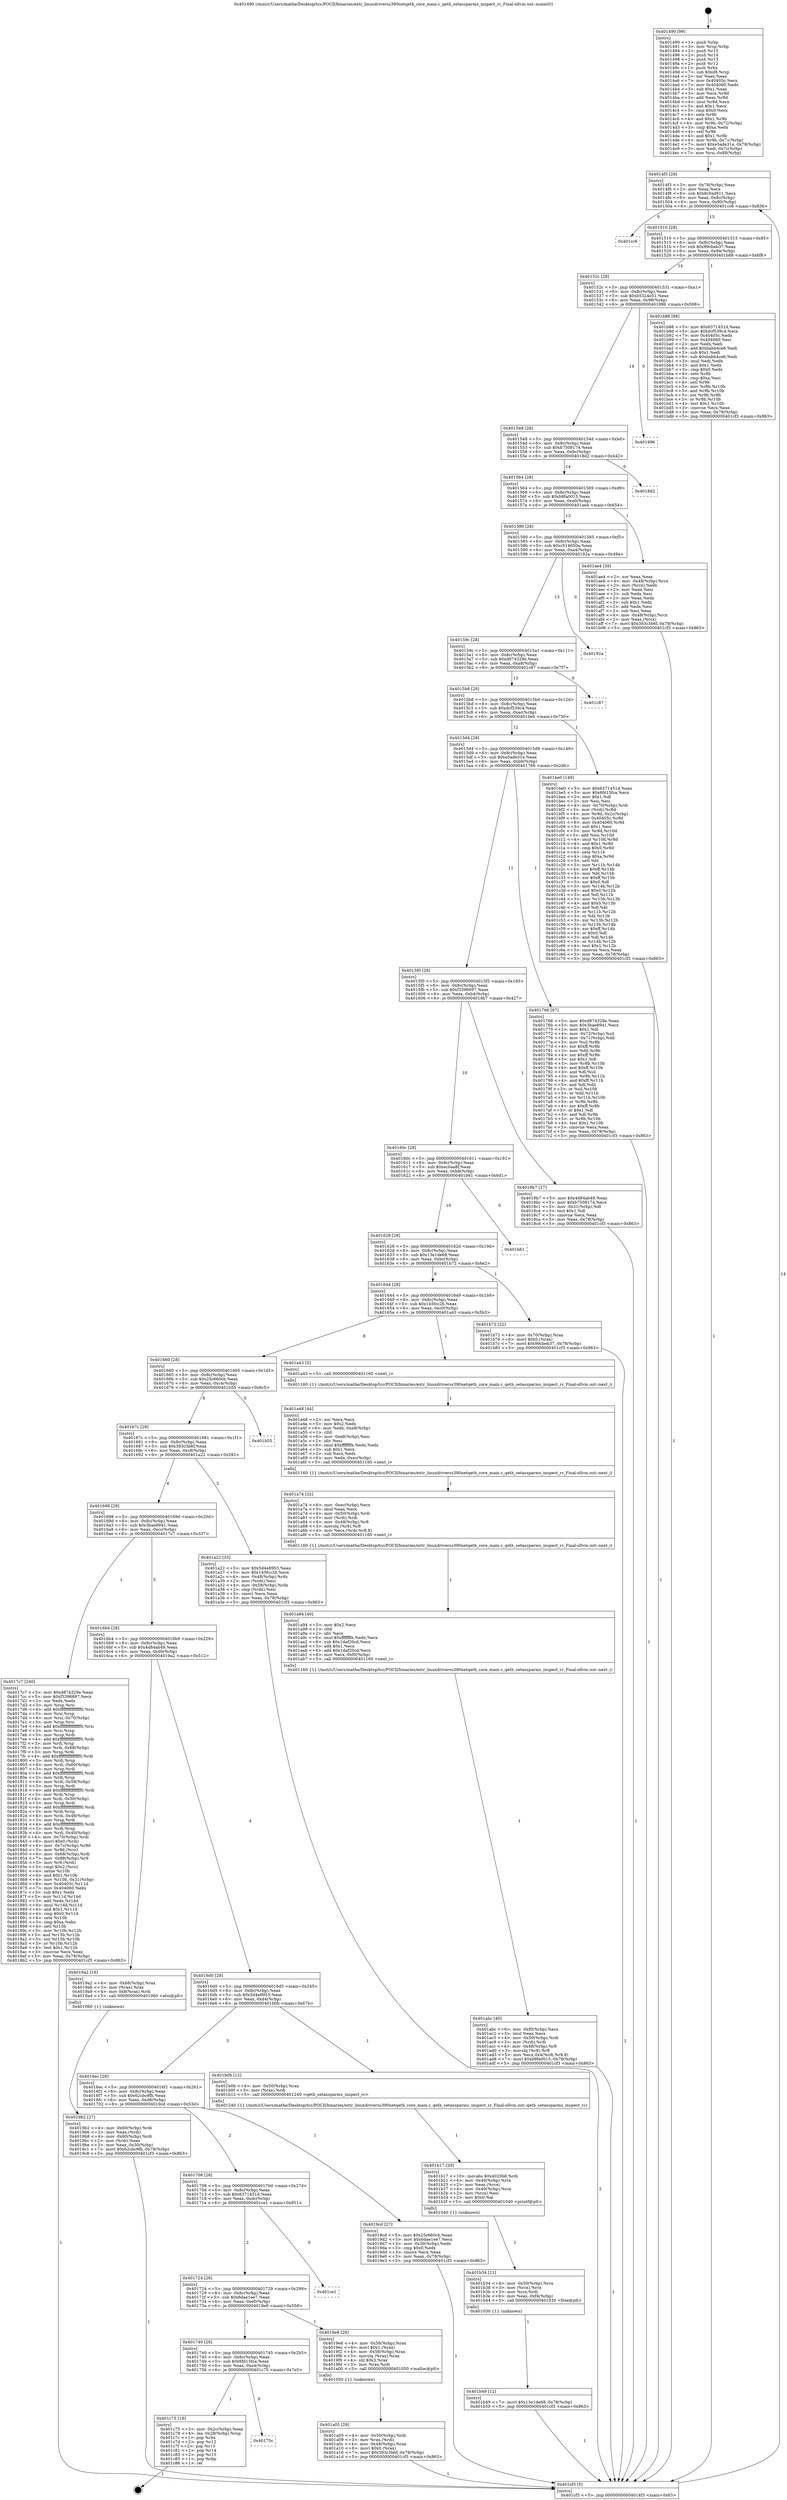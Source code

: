digraph "0x401490" {
  label = "0x401490 (/mnt/c/Users/mathe/Desktop/tcc/POCII/binaries/extr_linuxdriverss390netqeth_core_main.c_qeth_setassparms_inspect_rc_Final-ollvm.out::main(0))"
  labelloc = "t"
  node[shape=record]

  Entry [label="",width=0.3,height=0.3,shape=circle,fillcolor=black,style=filled]
  "0x4014f3" [label="{
     0x4014f3 [29]\l
     | [instrs]\l
     &nbsp;&nbsp;0x4014f3 \<+3\>: mov -0x78(%rbp),%eax\l
     &nbsp;&nbsp;0x4014f6 \<+2\>: mov %eax,%ecx\l
     &nbsp;&nbsp;0x4014f8 \<+6\>: sub $0x8c0ad911,%ecx\l
     &nbsp;&nbsp;0x4014fe \<+6\>: mov %eax,-0x8c(%rbp)\l
     &nbsp;&nbsp;0x401504 \<+6\>: mov %ecx,-0x90(%rbp)\l
     &nbsp;&nbsp;0x40150a \<+6\>: je 0000000000401cc6 \<main+0x836\>\l
  }"]
  "0x401cc6" [label="{
     0x401cc6\l
  }", style=dashed]
  "0x401510" [label="{
     0x401510 [28]\l
     | [instrs]\l
     &nbsp;&nbsp;0x401510 \<+5\>: jmp 0000000000401515 \<main+0x85\>\l
     &nbsp;&nbsp;0x401515 \<+6\>: mov -0x8c(%rbp),%eax\l
     &nbsp;&nbsp;0x40151b \<+5\>: sub $0x99cbeb37,%eax\l
     &nbsp;&nbsp;0x401520 \<+6\>: mov %eax,-0x94(%rbp)\l
     &nbsp;&nbsp;0x401526 \<+6\>: je 0000000000401b88 \<main+0x6f8\>\l
  }"]
  Exit [label="",width=0.3,height=0.3,shape=circle,fillcolor=black,style=filled,peripheries=2]
  "0x401b88" [label="{
     0x401b88 [88]\l
     | [instrs]\l
     &nbsp;&nbsp;0x401b88 \<+5\>: mov $0x6371451d,%eax\l
     &nbsp;&nbsp;0x401b8d \<+5\>: mov $0xdcf539c4,%ecx\l
     &nbsp;&nbsp;0x401b92 \<+7\>: mov 0x40405c,%edx\l
     &nbsp;&nbsp;0x401b99 \<+7\>: mov 0x404060,%esi\l
     &nbsp;&nbsp;0x401ba0 \<+2\>: mov %edx,%edi\l
     &nbsp;&nbsp;0x401ba2 \<+6\>: add $0xbabb4ce6,%edi\l
     &nbsp;&nbsp;0x401ba8 \<+3\>: sub $0x1,%edi\l
     &nbsp;&nbsp;0x401bab \<+6\>: sub $0xbabb4ce6,%edi\l
     &nbsp;&nbsp;0x401bb1 \<+3\>: imul %edi,%edx\l
     &nbsp;&nbsp;0x401bb4 \<+3\>: and $0x1,%edx\l
     &nbsp;&nbsp;0x401bb7 \<+3\>: cmp $0x0,%edx\l
     &nbsp;&nbsp;0x401bba \<+4\>: sete %r8b\l
     &nbsp;&nbsp;0x401bbe \<+3\>: cmp $0xa,%esi\l
     &nbsp;&nbsp;0x401bc1 \<+4\>: setl %r9b\l
     &nbsp;&nbsp;0x401bc5 \<+3\>: mov %r8b,%r10b\l
     &nbsp;&nbsp;0x401bc8 \<+3\>: and %r9b,%r10b\l
     &nbsp;&nbsp;0x401bcb \<+3\>: xor %r9b,%r8b\l
     &nbsp;&nbsp;0x401bce \<+3\>: or %r8b,%r10b\l
     &nbsp;&nbsp;0x401bd1 \<+4\>: test $0x1,%r10b\l
     &nbsp;&nbsp;0x401bd5 \<+3\>: cmovne %ecx,%eax\l
     &nbsp;&nbsp;0x401bd8 \<+3\>: mov %eax,-0x78(%rbp)\l
     &nbsp;&nbsp;0x401bdb \<+5\>: jmp 0000000000401cf3 \<main+0x863\>\l
  }"]
  "0x40152c" [label="{
     0x40152c [28]\l
     | [instrs]\l
     &nbsp;&nbsp;0x40152c \<+5\>: jmp 0000000000401531 \<main+0xa1\>\l
     &nbsp;&nbsp;0x401531 \<+6\>: mov -0x8c(%rbp),%eax\l
     &nbsp;&nbsp;0x401537 \<+5\>: sub $0xb5324e51,%eax\l
     &nbsp;&nbsp;0x40153c \<+6\>: mov %eax,-0x98(%rbp)\l
     &nbsp;&nbsp;0x401542 \<+6\>: je 0000000000401996 \<main+0x506\>\l
  }"]
  "0x40175c" [label="{
     0x40175c\l
  }", style=dashed]
  "0x401996" [label="{
     0x401996\l
  }", style=dashed]
  "0x401548" [label="{
     0x401548 [28]\l
     | [instrs]\l
     &nbsp;&nbsp;0x401548 \<+5\>: jmp 000000000040154d \<main+0xbd\>\l
     &nbsp;&nbsp;0x40154d \<+6\>: mov -0x8c(%rbp),%eax\l
     &nbsp;&nbsp;0x401553 \<+5\>: sub $0xb7508174,%eax\l
     &nbsp;&nbsp;0x401558 \<+6\>: mov %eax,-0x9c(%rbp)\l
     &nbsp;&nbsp;0x40155e \<+6\>: je 00000000004018d2 \<main+0x442\>\l
  }"]
  "0x401c75" [label="{
     0x401c75 [18]\l
     | [instrs]\l
     &nbsp;&nbsp;0x401c75 \<+3\>: mov -0x2c(%rbp),%eax\l
     &nbsp;&nbsp;0x401c78 \<+4\>: lea -0x28(%rbp),%rsp\l
     &nbsp;&nbsp;0x401c7c \<+1\>: pop %rbx\l
     &nbsp;&nbsp;0x401c7d \<+2\>: pop %r12\l
     &nbsp;&nbsp;0x401c7f \<+2\>: pop %r13\l
     &nbsp;&nbsp;0x401c81 \<+2\>: pop %r14\l
     &nbsp;&nbsp;0x401c83 \<+2\>: pop %r15\l
     &nbsp;&nbsp;0x401c85 \<+1\>: pop %rbp\l
     &nbsp;&nbsp;0x401c86 \<+1\>: ret\l
  }"]
  "0x4018d2" [label="{
     0x4018d2\l
  }", style=dashed]
  "0x401564" [label="{
     0x401564 [28]\l
     | [instrs]\l
     &nbsp;&nbsp;0x401564 \<+5\>: jmp 0000000000401569 \<main+0xd9\>\l
     &nbsp;&nbsp;0x401569 \<+6\>: mov -0x8c(%rbp),%eax\l
     &nbsp;&nbsp;0x40156f \<+5\>: sub $0xb9fa0015,%eax\l
     &nbsp;&nbsp;0x401574 \<+6\>: mov %eax,-0xa0(%rbp)\l
     &nbsp;&nbsp;0x40157a \<+6\>: je 0000000000401ae4 \<main+0x654\>\l
  }"]
  "0x401b49" [label="{
     0x401b49 [12]\l
     | [instrs]\l
     &nbsp;&nbsp;0x401b49 \<+7\>: movl $0x13e1de68,-0x78(%rbp)\l
     &nbsp;&nbsp;0x401b50 \<+5\>: jmp 0000000000401cf3 \<main+0x863\>\l
  }"]
  "0x401ae4" [label="{
     0x401ae4 [39]\l
     | [instrs]\l
     &nbsp;&nbsp;0x401ae4 \<+2\>: xor %eax,%eax\l
     &nbsp;&nbsp;0x401ae6 \<+4\>: mov -0x48(%rbp),%rcx\l
     &nbsp;&nbsp;0x401aea \<+2\>: mov (%rcx),%edx\l
     &nbsp;&nbsp;0x401aec \<+2\>: mov %eax,%esi\l
     &nbsp;&nbsp;0x401aee \<+2\>: sub %edx,%esi\l
     &nbsp;&nbsp;0x401af0 \<+2\>: mov %eax,%edx\l
     &nbsp;&nbsp;0x401af2 \<+3\>: sub $0x1,%edx\l
     &nbsp;&nbsp;0x401af5 \<+2\>: add %edx,%esi\l
     &nbsp;&nbsp;0x401af7 \<+2\>: sub %esi,%eax\l
     &nbsp;&nbsp;0x401af9 \<+4\>: mov -0x48(%rbp),%rcx\l
     &nbsp;&nbsp;0x401afd \<+2\>: mov %eax,(%rcx)\l
     &nbsp;&nbsp;0x401aff \<+7\>: movl $0x393c3b6f,-0x78(%rbp)\l
     &nbsp;&nbsp;0x401b06 \<+5\>: jmp 0000000000401cf3 \<main+0x863\>\l
  }"]
  "0x401580" [label="{
     0x401580 [28]\l
     | [instrs]\l
     &nbsp;&nbsp;0x401580 \<+5\>: jmp 0000000000401585 \<main+0xf5\>\l
     &nbsp;&nbsp;0x401585 \<+6\>: mov -0x8c(%rbp),%eax\l
     &nbsp;&nbsp;0x40158b \<+5\>: sub $0xc514650a,%eax\l
     &nbsp;&nbsp;0x401590 \<+6\>: mov %eax,-0xa4(%rbp)\l
     &nbsp;&nbsp;0x401596 \<+6\>: je 000000000040192a \<main+0x49a\>\l
  }"]
  "0x401b34" [label="{
     0x401b34 [21]\l
     | [instrs]\l
     &nbsp;&nbsp;0x401b34 \<+4\>: mov -0x50(%rbp),%rcx\l
     &nbsp;&nbsp;0x401b38 \<+3\>: mov (%rcx),%rcx\l
     &nbsp;&nbsp;0x401b3b \<+3\>: mov %rcx,%rdi\l
     &nbsp;&nbsp;0x401b3e \<+6\>: mov %eax,-0xf4(%rbp)\l
     &nbsp;&nbsp;0x401b44 \<+5\>: call 0000000000401030 \<free@plt\>\l
     | [calls]\l
     &nbsp;&nbsp;0x401030 \{1\} (unknown)\l
  }"]
  "0x40192a" [label="{
     0x40192a\l
  }", style=dashed]
  "0x40159c" [label="{
     0x40159c [28]\l
     | [instrs]\l
     &nbsp;&nbsp;0x40159c \<+5\>: jmp 00000000004015a1 \<main+0x111\>\l
     &nbsp;&nbsp;0x4015a1 \<+6\>: mov -0x8c(%rbp),%eax\l
     &nbsp;&nbsp;0x4015a7 \<+5\>: sub $0xd874329e,%eax\l
     &nbsp;&nbsp;0x4015ac \<+6\>: mov %eax,-0xa8(%rbp)\l
     &nbsp;&nbsp;0x4015b2 \<+6\>: je 0000000000401c87 \<main+0x7f7\>\l
  }"]
  "0x401b17" [label="{
     0x401b17 [29]\l
     | [instrs]\l
     &nbsp;&nbsp;0x401b17 \<+10\>: movabs $0x4020b6,%rdi\l
     &nbsp;&nbsp;0x401b21 \<+4\>: mov -0x40(%rbp),%rcx\l
     &nbsp;&nbsp;0x401b25 \<+2\>: mov %eax,(%rcx)\l
     &nbsp;&nbsp;0x401b27 \<+4\>: mov -0x40(%rbp),%rcx\l
     &nbsp;&nbsp;0x401b2b \<+2\>: mov (%rcx),%esi\l
     &nbsp;&nbsp;0x401b2d \<+2\>: mov $0x0,%al\l
     &nbsp;&nbsp;0x401b2f \<+5\>: call 0000000000401040 \<printf@plt\>\l
     | [calls]\l
     &nbsp;&nbsp;0x401040 \{1\} (unknown)\l
  }"]
  "0x401c87" [label="{
     0x401c87\l
  }", style=dashed]
  "0x4015b8" [label="{
     0x4015b8 [28]\l
     | [instrs]\l
     &nbsp;&nbsp;0x4015b8 \<+5\>: jmp 00000000004015bd \<main+0x12d\>\l
     &nbsp;&nbsp;0x4015bd \<+6\>: mov -0x8c(%rbp),%eax\l
     &nbsp;&nbsp;0x4015c3 \<+5\>: sub $0xdcf539c4,%eax\l
     &nbsp;&nbsp;0x4015c8 \<+6\>: mov %eax,-0xac(%rbp)\l
     &nbsp;&nbsp;0x4015ce \<+6\>: je 0000000000401be0 \<main+0x750\>\l
  }"]
  "0x401abc" [label="{
     0x401abc [40]\l
     | [instrs]\l
     &nbsp;&nbsp;0x401abc \<+6\>: mov -0xf0(%rbp),%ecx\l
     &nbsp;&nbsp;0x401ac2 \<+3\>: imul %eax,%ecx\l
     &nbsp;&nbsp;0x401ac5 \<+4\>: mov -0x50(%rbp),%rdi\l
     &nbsp;&nbsp;0x401ac9 \<+3\>: mov (%rdi),%rdi\l
     &nbsp;&nbsp;0x401acc \<+4\>: mov -0x48(%rbp),%r8\l
     &nbsp;&nbsp;0x401ad0 \<+3\>: movslq (%r8),%r8\l
     &nbsp;&nbsp;0x401ad3 \<+5\>: mov %ecx,0x4(%rdi,%r8,8)\l
     &nbsp;&nbsp;0x401ad8 \<+7\>: movl $0xb9fa0015,-0x78(%rbp)\l
     &nbsp;&nbsp;0x401adf \<+5\>: jmp 0000000000401cf3 \<main+0x863\>\l
  }"]
  "0x401be0" [label="{
     0x401be0 [149]\l
     | [instrs]\l
     &nbsp;&nbsp;0x401be0 \<+5\>: mov $0x6371451d,%eax\l
     &nbsp;&nbsp;0x401be5 \<+5\>: mov $0x6fd15fca,%ecx\l
     &nbsp;&nbsp;0x401bea \<+2\>: mov $0x1,%dl\l
     &nbsp;&nbsp;0x401bec \<+2\>: xor %esi,%esi\l
     &nbsp;&nbsp;0x401bee \<+4\>: mov -0x70(%rbp),%rdi\l
     &nbsp;&nbsp;0x401bf2 \<+3\>: mov (%rdi),%r8d\l
     &nbsp;&nbsp;0x401bf5 \<+4\>: mov %r8d,-0x2c(%rbp)\l
     &nbsp;&nbsp;0x401bf9 \<+8\>: mov 0x40405c,%r8d\l
     &nbsp;&nbsp;0x401c01 \<+8\>: mov 0x404060,%r9d\l
     &nbsp;&nbsp;0x401c09 \<+3\>: sub $0x1,%esi\l
     &nbsp;&nbsp;0x401c0c \<+3\>: mov %r8d,%r10d\l
     &nbsp;&nbsp;0x401c0f \<+3\>: add %esi,%r10d\l
     &nbsp;&nbsp;0x401c12 \<+4\>: imul %r10d,%r8d\l
     &nbsp;&nbsp;0x401c16 \<+4\>: and $0x1,%r8d\l
     &nbsp;&nbsp;0x401c1a \<+4\>: cmp $0x0,%r8d\l
     &nbsp;&nbsp;0x401c1e \<+4\>: sete %r11b\l
     &nbsp;&nbsp;0x401c22 \<+4\>: cmp $0xa,%r9d\l
     &nbsp;&nbsp;0x401c26 \<+3\>: setl %bl\l
     &nbsp;&nbsp;0x401c29 \<+3\>: mov %r11b,%r14b\l
     &nbsp;&nbsp;0x401c2c \<+4\>: xor $0xff,%r14b\l
     &nbsp;&nbsp;0x401c30 \<+3\>: mov %bl,%r15b\l
     &nbsp;&nbsp;0x401c33 \<+4\>: xor $0xff,%r15b\l
     &nbsp;&nbsp;0x401c37 \<+3\>: xor $0x0,%dl\l
     &nbsp;&nbsp;0x401c3a \<+3\>: mov %r14b,%r12b\l
     &nbsp;&nbsp;0x401c3d \<+4\>: and $0x0,%r12b\l
     &nbsp;&nbsp;0x401c41 \<+3\>: and %dl,%r11b\l
     &nbsp;&nbsp;0x401c44 \<+3\>: mov %r15b,%r13b\l
     &nbsp;&nbsp;0x401c47 \<+4\>: and $0x0,%r13b\l
     &nbsp;&nbsp;0x401c4b \<+2\>: and %dl,%bl\l
     &nbsp;&nbsp;0x401c4d \<+3\>: or %r11b,%r12b\l
     &nbsp;&nbsp;0x401c50 \<+3\>: or %bl,%r13b\l
     &nbsp;&nbsp;0x401c53 \<+3\>: xor %r13b,%r12b\l
     &nbsp;&nbsp;0x401c56 \<+3\>: or %r15b,%r14b\l
     &nbsp;&nbsp;0x401c59 \<+4\>: xor $0xff,%r14b\l
     &nbsp;&nbsp;0x401c5d \<+3\>: or $0x0,%dl\l
     &nbsp;&nbsp;0x401c60 \<+3\>: and %dl,%r14b\l
     &nbsp;&nbsp;0x401c63 \<+3\>: or %r14b,%r12b\l
     &nbsp;&nbsp;0x401c66 \<+4\>: test $0x1,%r12b\l
     &nbsp;&nbsp;0x401c6a \<+3\>: cmovne %ecx,%eax\l
     &nbsp;&nbsp;0x401c6d \<+3\>: mov %eax,-0x78(%rbp)\l
     &nbsp;&nbsp;0x401c70 \<+5\>: jmp 0000000000401cf3 \<main+0x863\>\l
  }"]
  "0x4015d4" [label="{
     0x4015d4 [28]\l
     | [instrs]\l
     &nbsp;&nbsp;0x4015d4 \<+5\>: jmp 00000000004015d9 \<main+0x149\>\l
     &nbsp;&nbsp;0x4015d9 \<+6\>: mov -0x8c(%rbp),%eax\l
     &nbsp;&nbsp;0x4015df \<+5\>: sub $0xe5ade31e,%eax\l
     &nbsp;&nbsp;0x4015e4 \<+6\>: mov %eax,-0xb0(%rbp)\l
     &nbsp;&nbsp;0x4015ea \<+6\>: je 0000000000401766 \<main+0x2d6\>\l
  }"]
  "0x401a94" [label="{
     0x401a94 [40]\l
     | [instrs]\l
     &nbsp;&nbsp;0x401a94 \<+5\>: mov $0x2,%ecx\l
     &nbsp;&nbsp;0x401a99 \<+1\>: cltd\l
     &nbsp;&nbsp;0x401a9a \<+2\>: idiv %ecx\l
     &nbsp;&nbsp;0x401a9c \<+6\>: imul $0xfffffffe,%edx,%ecx\l
     &nbsp;&nbsp;0x401aa2 \<+6\>: sub $0x1daf20cd,%ecx\l
     &nbsp;&nbsp;0x401aa8 \<+3\>: add $0x1,%ecx\l
     &nbsp;&nbsp;0x401aab \<+6\>: add $0x1daf20cd,%ecx\l
     &nbsp;&nbsp;0x401ab1 \<+6\>: mov %ecx,-0xf0(%rbp)\l
     &nbsp;&nbsp;0x401ab7 \<+5\>: call 0000000000401160 \<next_i\>\l
     | [calls]\l
     &nbsp;&nbsp;0x401160 \{1\} (/mnt/c/Users/mathe/Desktop/tcc/POCII/binaries/extr_linuxdriverss390netqeth_core_main.c_qeth_setassparms_inspect_rc_Final-ollvm.out::next_i)\l
  }"]
  "0x401766" [label="{
     0x401766 [97]\l
     | [instrs]\l
     &nbsp;&nbsp;0x401766 \<+5\>: mov $0xd874329e,%eax\l
     &nbsp;&nbsp;0x40176b \<+5\>: mov $0x3bae8941,%ecx\l
     &nbsp;&nbsp;0x401770 \<+2\>: mov $0x1,%dl\l
     &nbsp;&nbsp;0x401772 \<+4\>: mov -0x72(%rbp),%sil\l
     &nbsp;&nbsp;0x401776 \<+4\>: mov -0x71(%rbp),%dil\l
     &nbsp;&nbsp;0x40177a \<+3\>: mov %sil,%r8b\l
     &nbsp;&nbsp;0x40177d \<+4\>: xor $0xff,%r8b\l
     &nbsp;&nbsp;0x401781 \<+3\>: mov %dil,%r9b\l
     &nbsp;&nbsp;0x401784 \<+4\>: xor $0xff,%r9b\l
     &nbsp;&nbsp;0x401788 \<+3\>: xor $0x1,%dl\l
     &nbsp;&nbsp;0x40178b \<+3\>: mov %r8b,%r10b\l
     &nbsp;&nbsp;0x40178e \<+4\>: and $0xff,%r10b\l
     &nbsp;&nbsp;0x401792 \<+3\>: and %dl,%sil\l
     &nbsp;&nbsp;0x401795 \<+3\>: mov %r9b,%r11b\l
     &nbsp;&nbsp;0x401798 \<+4\>: and $0xff,%r11b\l
     &nbsp;&nbsp;0x40179c \<+3\>: and %dl,%dil\l
     &nbsp;&nbsp;0x40179f \<+3\>: or %sil,%r10b\l
     &nbsp;&nbsp;0x4017a2 \<+3\>: or %dil,%r11b\l
     &nbsp;&nbsp;0x4017a5 \<+3\>: xor %r11b,%r10b\l
     &nbsp;&nbsp;0x4017a8 \<+3\>: or %r9b,%r8b\l
     &nbsp;&nbsp;0x4017ab \<+4\>: xor $0xff,%r8b\l
     &nbsp;&nbsp;0x4017af \<+3\>: or $0x1,%dl\l
     &nbsp;&nbsp;0x4017b2 \<+3\>: and %dl,%r8b\l
     &nbsp;&nbsp;0x4017b5 \<+3\>: or %r8b,%r10b\l
     &nbsp;&nbsp;0x4017b8 \<+4\>: test $0x1,%r10b\l
     &nbsp;&nbsp;0x4017bc \<+3\>: cmovne %ecx,%eax\l
     &nbsp;&nbsp;0x4017bf \<+3\>: mov %eax,-0x78(%rbp)\l
     &nbsp;&nbsp;0x4017c2 \<+5\>: jmp 0000000000401cf3 \<main+0x863\>\l
  }"]
  "0x4015f0" [label="{
     0x4015f0 [28]\l
     | [instrs]\l
     &nbsp;&nbsp;0x4015f0 \<+5\>: jmp 00000000004015f5 \<main+0x165\>\l
     &nbsp;&nbsp;0x4015f5 \<+6\>: mov -0x8c(%rbp),%eax\l
     &nbsp;&nbsp;0x4015fb \<+5\>: sub $0xf3396697,%eax\l
     &nbsp;&nbsp;0x401600 \<+6\>: mov %eax,-0xb4(%rbp)\l
     &nbsp;&nbsp;0x401606 \<+6\>: je 00000000004018b7 \<main+0x427\>\l
  }"]
  "0x401cf3" [label="{
     0x401cf3 [5]\l
     | [instrs]\l
     &nbsp;&nbsp;0x401cf3 \<+5\>: jmp 00000000004014f3 \<main+0x63\>\l
  }"]
  "0x401490" [label="{
     0x401490 [99]\l
     | [instrs]\l
     &nbsp;&nbsp;0x401490 \<+1\>: push %rbp\l
     &nbsp;&nbsp;0x401491 \<+3\>: mov %rsp,%rbp\l
     &nbsp;&nbsp;0x401494 \<+2\>: push %r15\l
     &nbsp;&nbsp;0x401496 \<+2\>: push %r14\l
     &nbsp;&nbsp;0x401498 \<+2\>: push %r13\l
     &nbsp;&nbsp;0x40149a \<+2\>: push %r12\l
     &nbsp;&nbsp;0x40149c \<+1\>: push %rbx\l
     &nbsp;&nbsp;0x40149d \<+7\>: sub $0xd8,%rsp\l
     &nbsp;&nbsp;0x4014a4 \<+2\>: xor %eax,%eax\l
     &nbsp;&nbsp;0x4014a6 \<+7\>: mov 0x40405c,%ecx\l
     &nbsp;&nbsp;0x4014ad \<+7\>: mov 0x404060,%edx\l
     &nbsp;&nbsp;0x4014b4 \<+3\>: sub $0x1,%eax\l
     &nbsp;&nbsp;0x4014b7 \<+3\>: mov %ecx,%r8d\l
     &nbsp;&nbsp;0x4014ba \<+3\>: add %eax,%r8d\l
     &nbsp;&nbsp;0x4014bd \<+4\>: imul %r8d,%ecx\l
     &nbsp;&nbsp;0x4014c1 \<+3\>: and $0x1,%ecx\l
     &nbsp;&nbsp;0x4014c4 \<+3\>: cmp $0x0,%ecx\l
     &nbsp;&nbsp;0x4014c7 \<+4\>: sete %r9b\l
     &nbsp;&nbsp;0x4014cb \<+4\>: and $0x1,%r9b\l
     &nbsp;&nbsp;0x4014cf \<+4\>: mov %r9b,-0x72(%rbp)\l
     &nbsp;&nbsp;0x4014d3 \<+3\>: cmp $0xa,%edx\l
     &nbsp;&nbsp;0x4014d6 \<+4\>: setl %r9b\l
     &nbsp;&nbsp;0x4014da \<+4\>: and $0x1,%r9b\l
     &nbsp;&nbsp;0x4014de \<+4\>: mov %r9b,-0x71(%rbp)\l
     &nbsp;&nbsp;0x4014e2 \<+7\>: movl $0xe5ade31e,-0x78(%rbp)\l
     &nbsp;&nbsp;0x4014e9 \<+3\>: mov %edi,-0x7c(%rbp)\l
     &nbsp;&nbsp;0x4014ec \<+7\>: mov %rsi,-0x88(%rbp)\l
  }"]
  "0x401a74" [label="{
     0x401a74 [32]\l
     | [instrs]\l
     &nbsp;&nbsp;0x401a74 \<+6\>: mov -0xec(%rbp),%ecx\l
     &nbsp;&nbsp;0x401a7a \<+3\>: imul %eax,%ecx\l
     &nbsp;&nbsp;0x401a7d \<+4\>: mov -0x50(%rbp),%rdi\l
     &nbsp;&nbsp;0x401a81 \<+3\>: mov (%rdi),%rdi\l
     &nbsp;&nbsp;0x401a84 \<+4\>: mov -0x48(%rbp),%r8\l
     &nbsp;&nbsp;0x401a88 \<+3\>: movslq (%r8),%r8\l
     &nbsp;&nbsp;0x401a8b \<+4\>: mov %ecx,(%rdi,%r8,8)\l
     &nbsp;&nbsp;0x401a8f \<+5\>: call 0000000000401160 \<next_i\>\l
     | [calls]\l
     &nbsp;&nbsp;0x401160 \{1\} (/mnt/c/Users/mathe/Desktop/tcc/POCII/binaries/extr_linuxdriverss390netqeth_core_main.c_qeth_setassparms_inspect_rc_Final-ollvm.out::next_i)\l
  }"]
  "0x4018b7" [label="{
     0x4018b7 [27]\l
     | [instrs]\l
     &nbsp;&nbsp;0x4018b7 \<+5\>: mov $0x4d84ab49,%eax\l
     &nbsp;&nbsp;0x4018bc \<+5\>: mov $0xb7508174,%ecx\l
     &nbsp;&nbsp;0x4018c1 \<+3\>: mov -0x31(%rbp),%dl\l
     &nbsp;&nbsp;0x4018c4 \<+3\>: test $0x1,%dl\l
     &nbsp;&nbsp;0x4018c7 \<+3\>: cmovne %ecx,%eax\l
     &nbsp;&nbsp;0x4018ca \<+3\>: mov %eax,-0x78(%rbp)\l
     &nbsp;&nbsp;0x4018cd \<+5\>: jmp 0000000000401cf3 \<main+0x863\>\l
  }"]
  "0x40160c" [label="{
     0x40160c [28]\l
     | [instrs]\l
     &nbsp;&nbsp;0x40160c \<+5\>: jmp 0000000000401611 \<main+0x181\>\l
     &nbsp;&nbsp;0x401611 \<+6\>: mov -0x8c(%rbp),%eax\l
     &nbsp;&nbsp;0x401617 \<+5\>: sub $0xec0aa8f,%eax\l
     &nbsp;&nbsp;0x40161c \<+6\>: mov %eax,-0xb8(%rbp)\l
     &nbsp;&nbsp;0x401622 \<+6\>: je 0000000000401b61 \<main+0x6d1\>\l
  }"]
  "0x401a48" [label="{
     0x401a48 [44]\l
     | [instrs]\l
     &nbsp;&nbsp;0x401a48 \<+2\>: xor %ecx,%ecx\l
     &nbsp;&nbsp;0x401a4a \<+5\>: mov $0x2,%edx\l
     &nbsp;&nbsp;0x401a4f \<+6\>: mov %edx,-0xe8(%rbp)\l
     &nbsp;&nbsp;0x401a55 \<+1\>: cltd\l
     &nbsp;&nbsp;0x401a56 \<+6\>: mov -0xe8(%rbp),%esi\l
     &nbsp;&nbsp;0x401a5c \<+2\>: idiv %esi\l
     &nbsp;&nbsp;0x401a5e \<+6\>: imul $0xfffffffe,%edx,%edx\l
     &nbsp;&nbsp;0x401a64 \<+3\>: sub $0x1,%ecx\l
     &nbsp;&nbsp;0x401a67 \<+2\>: sub %ecx,%edx\l
     &nbsp;&nbsp;0x401a69 \<+6\>: mov %edx,-0xec(%rbp)\l
     &nbsp;&nbsp;0x401a6f \<+5\>: call 0000000000401160 \<next_i\>\l
     | [calls]\l
     &nbsp;&nbsp;0x401160 \{1\} (/mnt/c/Users/mathe/Desktop/tcc/POCII/binaries/extr_linuxdriverss390netqeth_core_main.c_qeth_setassparms_inspect_rc_Final-ollvm.out::next_i)\l
  }"]
  "0x401b61" [label="{
     0x401b61\l
  }", style=dashed]
  "0x401628" [label="{
     0x401628 [28]\l
     | [instrs]\l
     &nbsp;&nbsp;0x401628 \<+5\>: jmp 000000000040162d \<main+0x19d\>\l
     &nbsp;&nbsp;0x40162d \<+6\>: mov -0x8c(%rbp),%eax\l
     &nbsp;&nbsp;0x401633 \<+5\>: sub $0x13e1de68,%eax\l
     &nbsp;&nbsp;0x401638 \<+6\>: mov %eax,-0xbc(%rbp)\l
     &nbsp;&nbsp;0x40163e \<+6\>: je 0000000000401b72 \<main+0x6e2\>\l
  }"]
  "0x401a05" [label="{
     0x401a05 [29]\l
     | [instrs]\l
     &nbsp;&nbsp;0x401a05 \<+4\>: mov -0x50(%rbp),%rdi\l
     &nbsp;&nbsp;0x401a09 \<+3\>: mov %rax,(%rdi)\l
     &nbsp;&nbsp;0x401a0c \<+4\>: mov -0x48(%rbp),%rax\l
     &nbsp;&nbsp;0x401a10 \<+6\>: movl $0x0,(%rax)\l
     &nbsp;&nbsp;0x401a16 \<+7\>: movl $0x393c3b6f,-0x78(%rbp)\l
     &nbsp;&nbsp;0x401a1d \<+5\>: jmp 0000000000401cf3 \<main+0x863\>\l
  }"]
  "0x401b72" [label="{
     0x401b72 [22]\l
     | [instrs]\l
     &nbsp;&nbsp;0x401b72 \<+4\>: mov -0x70(%rbp),%rax\l
     &nbsp;&nbsp;0x401b76 \<+6\>: movl $0x0,(%rax)\l
     &nbsp;&nbsp;0x401b7c \<+7\>: movl $0x99cbeb37,-0x78(%rbp)\l
     &nbsp;&nbsp;0x401b83 \<+5\>: jmp 0000000000401cf3 \<main+0x863\>\l
  }"]
  "0x401644" [label="{
     0x401644 [28]\l
     | [instrs]\l
     &nbsp;&nbsp;0x401644 \<+5\>: jmp 0000000000401649 \<main+0x1b9\>\l
     &nbsp;&nbsp;0x401649 \<+6\>: mov -0x8c(%rbp),%eax\l
     &nbsp;&nbsp;0x40164f \<+5\>: sub $0x145fcc26,%eax\l
     &nbsp;&nbsp;0x401654 \<+6\>: mov %eax,-0xc0(%rbp)\l
     &nbsp;&nbsp;0x40165a \<+6\>: je 0000000000401a43 \<main+0x5b3\>\l
  }"]
  "0x401740" [label="{
     0x401740 [28]\l
     | [instrs]\l
     &nbsp;&nbsp;0x401740 \<+5\>: jmp 0000000000401745 \<main+0x2b5\>\l
     &nbsp;&nbsp;0x401745 \<+6\>: mov -0x8c(%rbp),%eax\l
     &nbsp;&nbsp;0x40174b \<+5\>: sub $0x6fd15fca,%eax\l
     &nbsp;&nbsp;0x401750 \<+6\>: mov %eax,-0xe4(%rbp)\l
     &nbsp;&nbsp;0x401756 \<+6\>: je 0000000000401c75 \<main+0x7e5\>\l
  }"]
  "0x401a43" [label="{
     0x401a43 [5]\l
     | [instrs]\l
     &nbsp;&nbsp;0x401a43 \<+5\>: call 0000000000401160 \<next_i\>\l
     | [calls]\l
     &nbsp;&nbsp;0x401160 \{1\} (/mnt/c/Users/mathe/Desktop/tcc/POCII/binaries/extr_linuxdriverss390netqeth_core_main.c_qeth_setassparms_inspect_rc_Final-ollvm.out::next_i)\l
  }"]
  "0x401660" [label="{
     0x401660 [28]\l
     | [instrs]\l
     &nbsp;&nbsp;0x401660 \<+5\>: jmp 0000000000401665 \<main+0x1d5\>\l
     &nbsp;&nbsp;0x401665 \<+6\>: mov -0x8c(%rbp),%eax\l
     &nbsp;&nbsp;0x40166b \<+5\>: sub $0x25c660cb,%eax\l
     &nbsp;&nbsp;0x401670 \<+6\>: mov %eax,-0xc4(%rbp)\l
     &nbsp;&nbsp;0x401676 \<+6\>: je 0000000000401b55 \<main+0x6c5\>\l
  }"]
  "0x4019e8" [label="{
     0x4019e8 [29]\l
     | [instrs]\l
     &nbsp;&nbsp;0x4019e8 \<+4\>: mov -0x58(%rbp),%rax\l
     &nbsp;&nbsp;0x4019ec \<+6\>: movl $0x1,(%rax)\l
     &nbsp;&nbsp;0x4019f2 \<+4\>: mov -0x58(%rbp),%rax\l
     &nbsp;&nbsp;0x4019f6 \<+3\>: movslq (%rax),%rax\l
     &nbsp;&nbsp;0x4019f9 \<+4\>: shl $0x3,%rax\l
     &nbsp;&nbsp;0x4019fd \<+3\>: mov %rax,%rdi\l
     &nbsp;&nbsp;0x401a00 \<+5\>: call 0000000000401050 \<malloc@plt\>\l
     | [calls]\l
     &nbsp;&nbsp;0x401050 \{1\} (unknown)\l
  }"]
  "0x401b55" [label="{
     0x401b55\l
  }", style=dashed]
  "0x40167c" [label="{
     0x40167c [28]\l
     | [instrs]\l
     &nbsp;&nbsp;0x40167c \<+5\>: jmp 0000000000401681 \<main+0x1f1\>\l
     &nbsp;&nbsp;0x401681 \<+6\>: mov -0x8c(%rbp),%eax\l
     &nbsp;&nbsp;0x401687 \<+5\>: sub $0x393c3b6f,%eax\l
     &nbsp;&nbsp;0x40168c \<+6\>: mov %eax,-0xc8(%rbp)\l
     &nbsp;&nbsp;0x401692 \<+6\>: je 0000000000401a22 \<main+0x592\>\l
  }"]
  "0x401724" [label="{
     0x401724 [28]\l
     | [instrs]\l
     &nbsp;&nbsp;0x401724 \<+5\>: jmp 0000000000401729 \<main+0x299\>\l
     &nbsp;&nbsp;0x401729 \<+6\>: mov -0x8c(%rbp),%eax\l
     &nbsp;&nbsp;0x40172f \<+5\>: sub $0x6dae1ee7,%eax\l
     &nbsp;&nbsp;0x401734 \<+6\>: mov %eax,-0xe0(%rbp)\l
     &nbsp;&nbsp;0x40173a \<+6\>: je 00000000004019e8 \<main+0x558\>\l
  }"]
  "0x401a22" [label="{
     0x401a22 [33]\l
     | [instrs]\l
     &nbsp;&nbsp;0x401a22 \<+5\>: mov $0x5d4e8953,%eax\l
     &nbsp;&nbsp;0x401a27 \<+5\>: mov $0x145fcc26,%ecx\l
     &nbsp;&nbsp;0x401a2c \<+4\>: mov -0x48(%rbp),%rdx\l
     &nbsp;&nbsp;0x401a30 \<+2\>: mov (%rdx),%esi\l
     &nbsp;&nbsp;0x401a32 \<+4\>: mov -0x58(%rbp),%rdx\l
     &nbsp;&nbsp;0x401a36 \<+2\>: cmp (%rdx),%esi\l
     &nbsp;&nbsp;0x401a38 \<+3\>: cmovl %ecx,%eax\l
     &nbsp;&nbsp;0x401a3b \<+3\>: mov %eax,-0x78(%rbp)\l
     &nbsp;&nbsp;0x401a3e \<+5\>: jmp 0000000000401cf3 \<main+0x863\>\l
  }"]
  "0x401698" [label="{
     0x401698 [28]\l
     | [instrs]\l
     &nbsp;&nbsp;0x401698 \<+5\>: jmp 000000000040169d \<main+0x20d\>\l
     &nbsp;&nbsp;0x40169d \<+6\>: mov -0x8c(%rbp),%eax\l
     &nbsp;&nbsp;0x4016a3 \<+5\>: sub $0x3bae8941,%eax\l
     &nbsp;&nbsp;0x4016a8 \<+6\>: mov %eax,-0xcc(%rbp)\l
     &nbsp;&nbsp;0x4016ae \<+6\>: je 00000000004017c7 \<main+0x337\>\l
  }"]
  "0x401ce1" [label="{
     0x401ce1\l
  }", style=dashed]
  "0x4017c7" [label="{
     0x4017c7 [240]\l
     | [instrs]\l
     &nbsp;&nbsp;0x4017c7 \<+5\>: mov $0xd874329e,%eax\l
     &nbsp;&nbsp;0x4017cc \<+5\>: mov $0xf3396697,%ecx\l
     &nbsp;&nbsp;0x4017d1 \<+2\>: xor %edx,%edx\l
     &nbsp;&nbsp;0x4017d3 \<+3\>: mov %rsp,%rsi\l
     &nbsp;&nbsp;0x4017d6 \<+4\>: add $0xfffffffffffffff0,%rsi\l
     &nbsp;&nbsp;0x4017da \<+3\>: mov %rsi,%rsp\l
     &nbsp;&nbsp;0x4017dd \<+4\>: mov %rsi,-0x70(%rbp)\l
     &nbsp;&nbsp;0x4017e1 \<+3\>: mov %rsp,%rsi\l
     &nbsp;&nbsp;0x4017e4 \<+4\>: add $0xfffffffffffffff0,%rsi\l
     &nbsp;&nbsp;0x4017e8 \<+3\>: mov %rsi,%rsp\l
     &nbsp;&nbsp;0x4017eb \<+3\>: mov %rsp,%rdi\l
     &nbsp;&nbsp;0x4017ee \<+4\>: add $0xfffffffffffffff0,%rdi\l
     &nbsp;&nbsp;0x4017f2 \<+3\>: mov %rdi,%rsp\l
     &nbsp;&nbsp;0x4017f5 \<+4\>: mov %rdi,-0x68(%rbp)\l
     &nbsp;&nbsp;0x4017f9 \<+3\>: mov %rsp,%rdi\l
     &nbsp;&nbsp;0x4017fc \<+4\>: add $0xfffffffffffffff0,%rdi\l
     &nbsp;&nbsp;0x401800 \<+3\>: mov %rdi,%rsp\l
     &nbsp;&nbsp;0x401803 \<+4\>: mov %rdi,-0x60(%rbp)\l
     &nbsp;&nbsp;0x401807 \<+3\>: mov %rsp,%rdi\l
     &nbsp;&nbsp;0x40180a \<+4\>: add $0xfffffffffffffff0,%rdi\l
     &nbsp;&nbsp;0x40180e \<+3\>: mov %rdi,%rsp\l
     &nbsp;&nbsp;0x401811 \<+4\>: mov %rdi,-0x58(%rbp)\l
     &nbsp;&nbsp;0x401815 \<+3\>: mov %rsp,%rdi\l
     &nbsp;&nbsp;0x401818 \<+4\>: add $0xfffffffffffffff0,%rdi\l
     &nbsp;&nbsp;0x40181c \<+3\>: mov %rdi,%rsp\l
     &nbsp;&nbsp;0x40181f \<+4\>: mov %rdi,-0x50(%rbp)\l
     &nbsp;&nbsp;0x401823 \<+3\>: mov %rsp,%rdi\l
     &nbsp;&nbsp;0x401826 \<+4\>: add $0xfffffffffffffff0,%rdi\l
     &nbsp;&nbsp;0x40182a \<+3\>: mov %rdi,%rsp\l
     &nbsp;&nbsp;0x40182d \<+4\>: mov %rdi,-0x48(%rbp)\l
     &nbsp;&nbsp;0x401831 \<+3\>: mov %rsp,%rdi\l
     &nbsp;&nbsp;0x401834 \<+4\>: add $0xfffffffffffffff0,%rdi\l
     &nbsp;&nbsp;0x401838 \<+3\>: mov %rdi,%rsp\l
     &nbsp;&nbsp;0x40183b \<+4\>: mov %rdi,-0x40(%rbp)\l
     &nbsp;&nbsp;0x40183f \<+4\>: mov -0x70(%rbp),%rdi\l
     &nbsp;&nbsp;0x401843 \<+6\>: movl $0x0,(%rdi)\l
     &nbsp;&nbsp;0x401849 \<+4\>: mov -0x7c(%rbp),%r8d\l
     &nbsp;&nbsp;0x40184d \<+3\>: mov %r8d,(%rsi)\l
     &nbsp;&nbsp;0x401850 \<+4\>: mov -0x68(%rbp),%rdi\l
     &nbsp;&nbsp;0x401854 \<+7\>: mov -0x88(%rbp),%r9\l
     &nbsp;&nbsp;0x40185b \<+3\>: mov %r9,(%rdi)\l
     &nbsp;&nbsp;0x40185e \<+3\>: cmpl $0x2,(%rsi)\l
     &nbsp;&nbsp;0x401861 \<+4\>: setne %r10b\l
     &nbsp;&nbsp;0x401865 \<+4\>: and $0x1,%r10b\l
     &nbsp;&nbsp;0x401869 \<+4\>: mov %r10b,-0x31(%rbp)\l
     &nbsp;&nbsp;0x40186d \<+8\>: mov 0x40405c,%r11d\l
     &nbsp;&nbsp;0x401875 \<+7\>: mov 0x404060,%ebx\l
     &nbsp;&nbsp;0x40187c \<+3\>: sub $0x1,%edx\l
     &nbsp;&nbsp;0x40187f \<+3\>: mov %r11d,%r14d\l
     &nbsp;&nbsp;0x401882 \<+3\>: add %edx,%r14d\l
     &nbsp;&nbsp;0x401885 \<+4\>: imul %r14d,%r11d\l
     &nbsp;&nbsp;0x401889 \<+4\>: and $0x1,%r11d\l
     &nbsp;&nbsp;0x40188d \<+4\>: cmp $0x0,%r11d\l
     &nbsp;&nbsp;0x401891 \<+4\>: sete %r10b\l
     &nbsp;&nbsp;0x401895 \<+3\>: cmp $0xa,%ebx\l
     &nbsp;&nbsp;0x401898 \<+4\>: setl %r15b\l
     &nbsp;&nbsp;0x40189c \<+3\>: mov %r10b,%r12b\l
     &nbsp;&nbsp;0x40189f \<+3\>: and %r15b,%r12b\l
     &nbsp;&nbsp;0x4018a2 \<+3\>: xor %r15b,%r10b\l
     &nbsp;&nbsp;0x4018a5 \<+3\>: or %r10b,%r12b\l
     &nbsp;&nbsp;0x4018a8 \<+4\>: test $0x1,%r12b\l
     &nbsp;&nbsp;0x4018ac \<+3\>: cmovne %ecx,%eax\l
     &nbsp;&nbsp;0x4018af \<+3\>: mov %eax,-0x78(%rbp)\l
     &nbsp;&nbsp;0x4018b2 \<+5\>: jmp 0000000000401cf3 \<main+0x863\>\l
  }"]
  "0x4016b4" [label="{
     0x4016b4 [28]\l
     | [instrs]\l
     &nbsp;&nbsp;0x4016b4 \<+5\>: jmp 00000000004016b9 \<main+0x229\>\l
     &nbsp;&nbsp;0x4016b9 \<+6\>: mov -0x8c(%rbp),%eax\l
     &nbsp;&nbsp;0x4016bf \<+5\>: sub $0x4d84ab49,%eax\l
     &nbsp;&nbsp;0x4016c4 \<+6\>: mov %eax,-0xd0(%rbp)\l
     &nbsp;&nbsp;0x4016ca \<+6\>: je 00000000004019a2 \<main+0x512\>\l
  }"]
  "0x401708" [label="{
     0x401708 [28]\l
     | [instrs]\l
     &nbsp;&nbsp;0x401708 \<+5\>: jmp 000000000040170d \<main+0x27d\>\l
     &nbsp;&nbsp;0x40170d \<+6\>: mov -0x8c(%rbp),%eax\l
     &nbsp;&nbsp;0x401713 \<+5\>: sub $0x6371451d,%eax\l
     &nbsp;&nbsp;0x401718 \<+6\>: mov %eax,-0xdc(%rbp)\l
     &nbsp;&nbsp;0x40171e \<+6\>: je 0000000000401ce1 \<main+0x851\>\l
  }"]
  "0x4019cd" [label="{
     0x4019cd [27]\l
     | [instrs]\l
     &nbsp;&nbsp;0x4019cd \<+5\>: mov $0x25c660cb,%eax\l
     &nbsp;&nbsp;0x4019d2 \<+5\>: mov $0x6dae1ee7,%ecx\l
     &nbsp;&nbsp;0x4019d7 \<+3\>: mov -0x30(%rbp),%edx\l
     &nbsp;&nbsp;0x4019da \<+3\>: cmp $0x0,%edx\l
     &nbsp;&nbsp;0x4019dd \<+3\>: cmove %ecx,%eax\l
     &nbsp;&nbsp;0x4019e0 \<+3\>: mov %eax,-0x78(%rbp)\l
     &nbsp;&nbsp;0x4019e3 \<+5\>: jmp 0000000000401cf3 \<main+0x863\>\l
  }"]
  "0x4019a2" [label="{
     0x4019a2 [16]\l
     | [instrs]\l
     &nbsp;&nbsp;0x4019a2 \<+4\>: mov -0x68(%rbp),%rax\l
     &nbsp;&nbsp;0x4019a6 \<+3\>: mov (%rax),%rax\l
     &nbsp;&nbsp;0x4019a9 \<+4\>: mov 0x8(%rax),%rdi\l
     &nbsp;&nbsp;0x4019ad \<+5\>: call 0000000000401060 \<atoi@plt\>\l
     | [calls]\l
     &nbsp;&nbsp;0x401060 \{1\} (unknown)\l
  }"]
  "0x4016d0" [label="{
     0x4016d0 [28]\l
     | [instrs]\l
     &nbsp;&nbsp;0x4016d0 \<+5\>: jmp 00000000004016d5 \<main+0x245\>\l
     &nbsp;&nbsp;0x4016d5 \<+6\>: mov -0x8c(%rbp),%eax\l
     &nbsp;&nbsp;0x4016db \<+5\>: sub $0x5d4e8953,%eax\l
     &nbsp;&nbsp;0x4016e0 \<+6\>: mov %eax,-0xd4(%rbp)\l
     &nbsp;&nbsp;0x4016e6 \<+6\>: je 0000000000401b0b \<main+0x67b\>\l
  }"]
  "0x4019b2" [label="{
     0x4019b2 [27]\l
     | [instrs]\l
     &nbsp;&nbsp;0x4019b2 \<+4\>: mov -0x60(%rbp),%rdi\l
     &nbsp;&nbsp;0x4019b6 \<+2\>: mov %eax,(%rdi)\l
     &nbsp;&nbsp;0x4019b8 \<+4\>: mov -0x60(%rbp),%rdi\l
     &nbsp;&nbsp;0x4019bc \<+2\>: mov (%rdi),%eax\l
     &nbsp;&nbsp;0x4019be \<+3\>: mov %eax,-0x30(%rbp)\l
     &nbsp;&nbsp;0x4019c1 \<+7\>: movl $0x62cbc9fb,-0x78(%rbp)\l
     &nbsp;&nbsp;0x4019c8 \<+5\>: jmp 0000000000401cf3 \<main+0x863\>\l
  }"]
  "0x4016ec" [label="{
     0x4016ec [28]\l
     | [instrs]\l
     &nbsp;&nbsp;0x4016ec \<+5\>: jmp 00000000004016f1 \<main+0x261\>\l
     &nbsp;&nbsp;0x4016f1 \<+6\>: mov -0x8c(%rbp),%eax\l
     &nbsp;&nbsp;0x4016f7 \<+5\>: sub $0x62cbc9fb,%eax\l
     &nbsp;&nbsp;0x4016fc \<+6\>: mov %eax,-0xd8(%rbp)\l
     &nbsp;&nbsp;0x401702 \<+6\>: je 00000000004019cd \<main+0x53d\>\l
  }"]
  "0x401b0b" [label="{
     0x401b0b [12]\l
     | [instrs]\l
     &nbsp;&nbsp;0x401b0b \<+4\>: mov -0x50(%rbp),%rax\l
     &nbsp;&nbsp;0x401b0f \<+3\>: mov (%rax),%rdi\l
     &nbsp;&nbsp;0x401b12 \<+5\>: call 0000000000401240 \<qeth_setassparms_inspect_rc\>\l
     | [calls]\l
     &nbsp;&nbsp;0x401240 \{1\} (/mnt/c/Users/mathe/Desktop/tcc/POCII/binaries/extr_linuxdriverss390netqeth_core_main.c_qeth_setassparms_inspect_rc_Final-ollvm.out::qeth_setassparms_inspect_rc)\l
  }"]
  Entry -> "0x401490" [label=" 1"]
  "0x4014f3" -> "0x401cc6" [label=" 0"]
  "0x4014f3" -> "0x401510" [label=" 15"]
  "0x401c75" -> Exit [label=" 1"]
  "0x401510" -> "0x401b88" [label=" 1"]
  "0x401510" -> "0x40152c" [label=" 14"]
  "0x401740" -> "0x40175c" [label=" 0"]
  "0x40152c" -> "0x401996" [label=" 0"]
  "0x40152c" -> "0x401548" [label=" 14"]
  "0x401740" -> "0x401c75" [label=" 1"]
  "0x401548" -> "0x4018d2" [label=" 0"]
  "0x401548" -> "0x401564" [label=" 14"]
  "0x401be0" -> "0x401cf3" [label=" 1"]
  "0x401564" -> "0x401ae4" [label=" 1"]
  "0x401564" -> "0x401580" [label=" 13"]
  "0x401b88" -> "0x401cf3" [label=" 1"]
  "0x401580" -> "0x40192a" [label=" 0"]
  "0x401580" -> "0x40159c" [label=" 13"]
  "0x401b72" -> "0x401cf3" [label=" 1"]
  "0x40159c" -> "0x401c87" [label=" 0"]
  "0x40159c" -> "0x4015b8" [label=" 13"]
  "0x401b49" -> "0x401cf3" [label=" 1"]
  "0x4015b8" -> "0x401be0" [label=" 1"]
  "0x4015b8" -> "0x4015d4" [label=" 12"]
  "0x401b34" -> "0x401b49" [label=" 1"]
  "0x4015d4" -> "0x401766" [label=" 1"]
  "0x4015d4" -> "0x4015f0" [label=" 11"]
  "0x401766" -> "0x401cf3" [label=" 1"]
  "0x401490" -> "0x4014f3" [label=" 1"]
  "0x401cf3" -> "0x4014f3" [label=" 14"]
  "0x401b17" -> "0x401b34" [label=" 1"]
  "0x4015f0" -> "0x4018b7" [label=" 1"]
  "0x4015f0" -> "0x40160c" [label=" 10"]
  "0x401b0b" -> "0x401b17" [label=" 1"]
  "0x40160c" -> "0x401b61" [label=" 0"]
  "0x40160c" -> "0x401628" [label=" 10"]
  "0x401ae4" -> "0x401cf3" [label=" 1"]
  "0x401628" -> "0x401b72" [label=" 1"]
  "0x401628" -> "0x401644" [label=" 9"]
  "0x401abc" -> "0x401cf3" [label=" 1"]
  "0x401644" -> "0x401a43" [label=" 1"]
  "0x401644" -> "0x401660" [label=" 8"]
  "0x401a94" -> "0x401abc" [label=" 1"]
  "0x401660" -> "0x401b55" [label=" 0"]
  "0x401660" -> "0x40167c" [label=" 8"]
  "0x401a74" -> "0x401a94" [label=" 1"]
  "0x40167c" -> "0x401a22" [label=" 2"]
  "0x40167c" -> "0x401698" [label=" 6"]
  "0x401a43" -> "0x401a48" [label=" 1"]
  "0x401698" -> "0x4017c7" [label=" 1"]
  "0x401698" -> "0x4016b4" [label=" 5"]
  "0x401a22" -> "0x401cf3" [label=" 2"]
  "0x4017c7" -> "0x401cf3" [label=" 1"]
  "0x4018b7" -> "0x401cf3" [label=" 1"]
  "0x4019e8" -> "0x401a05" [label=" 1"]
  "0x4016b4" -> "0x4019a2" [label=" 1"]
  "0x4016b4" -> "0x4016d0" [label=" 4"]
  "0x4019a2" -> "0x4019b2" [label=" 1"]
  "0x4019b2" -> "0x401cf3" [label=" 1"]
  "0x401724" -> "0x401740" [label=" 1"]
  "0x4016d0" -> "0x401b0b" [label=" 1"]
  "0x4016d0" -> "0x4016ec" [label=" 3"]
  "0x401724" -> "0x4019e8" [label=" 1"]
  "0x4016ec" -> "0x4019cd" [label=" 1"]
  "0x4016ec" -> "0x401708" [label=" 2"]
  "0x4019cd" -> "0x401cf3" [label=" 1"]
  "0x401a05" -> "0x401cf3" [label=" 1"]
  "0x401708" -> "0x401ce1" [label=" 0"]
  "0x401708" -> "0x401724" [label=" 2"]
  "0x401a48" -> "0x401a74" [label=" 1"]
}
